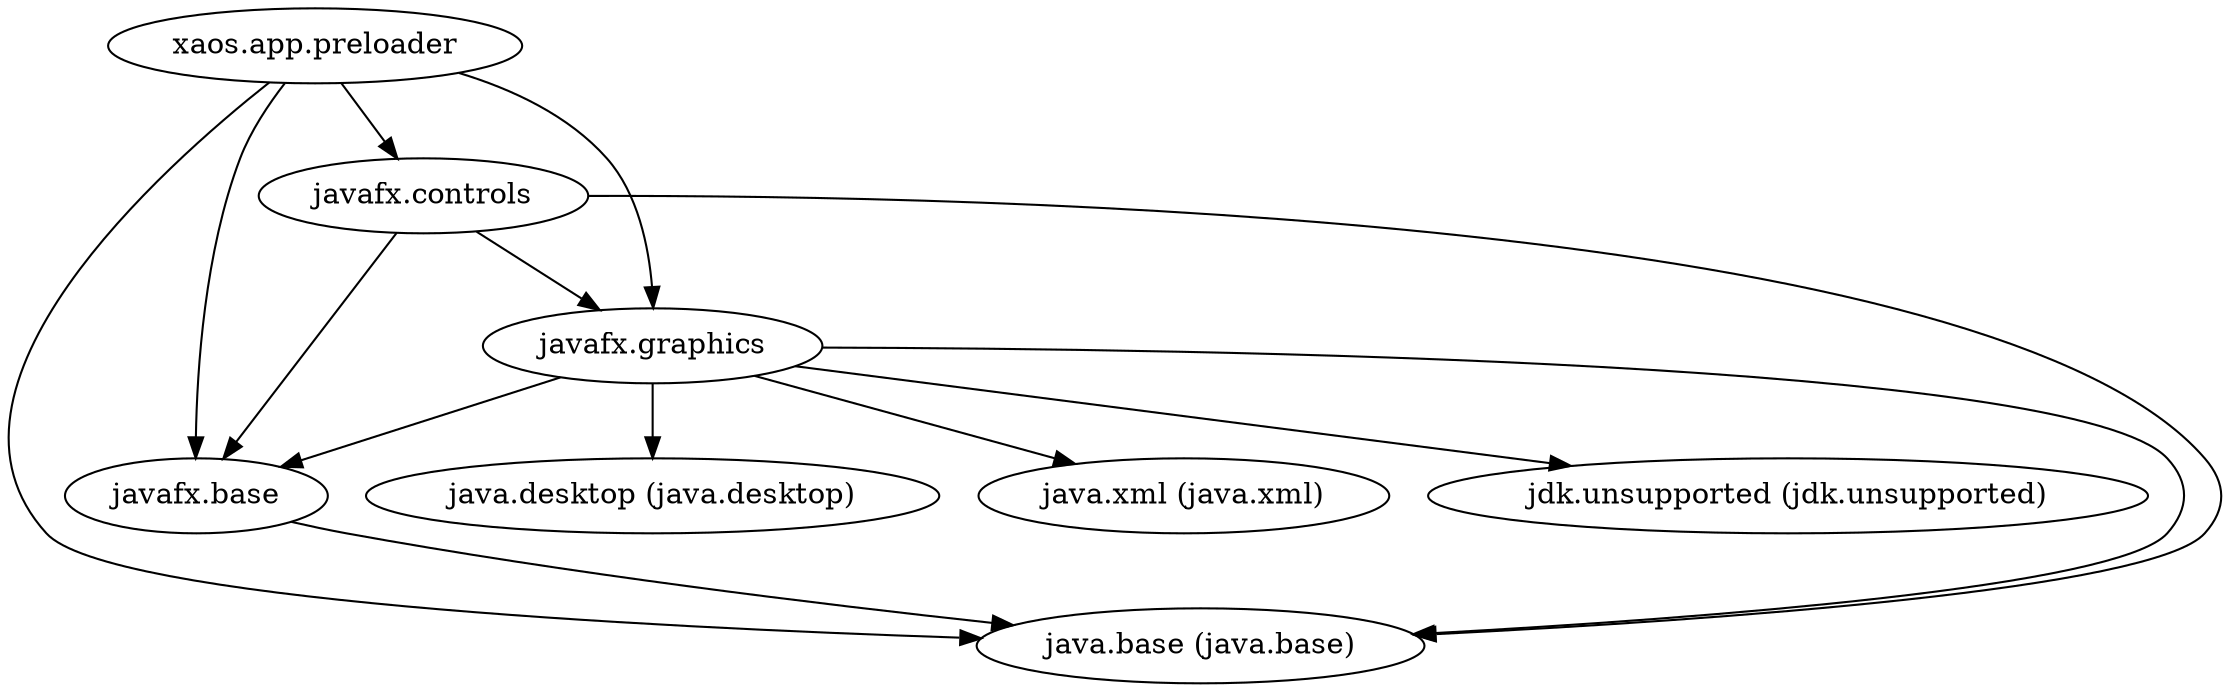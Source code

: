 digraph "summary" {
  "javafx.base"                                      -> "java.base (java.base)";
  "javafx.graphics"                                  -> "java.base (java.base)";
  "javafx.graphics"                                  -> "java.desktop (java.desktop)";
  "javafx.graphics"                                  -> "java.xml (java.xml)";
  "javafx.graphics"                                  -> "javafx.base";
  "javafx.graphics"                                  -> "jdk.unsupported (jdk.unsupported)";
  "javafx.controls"                                  -> "java.base (java.base)";
  "javafx.controls"                                  -> "javafx.base";
  "javafx.controls"                                  -> "javafx.graphics";
  "xaos.app.preloader"                               -> "java.base (java.base)";
  "xaos.app.preloader"                               -> "javafx.base";
  "xaos.app.preloader"                               -> "javafx.controls";
  "xaos.app.preloader"                               -> "javafx.graphics";
}
